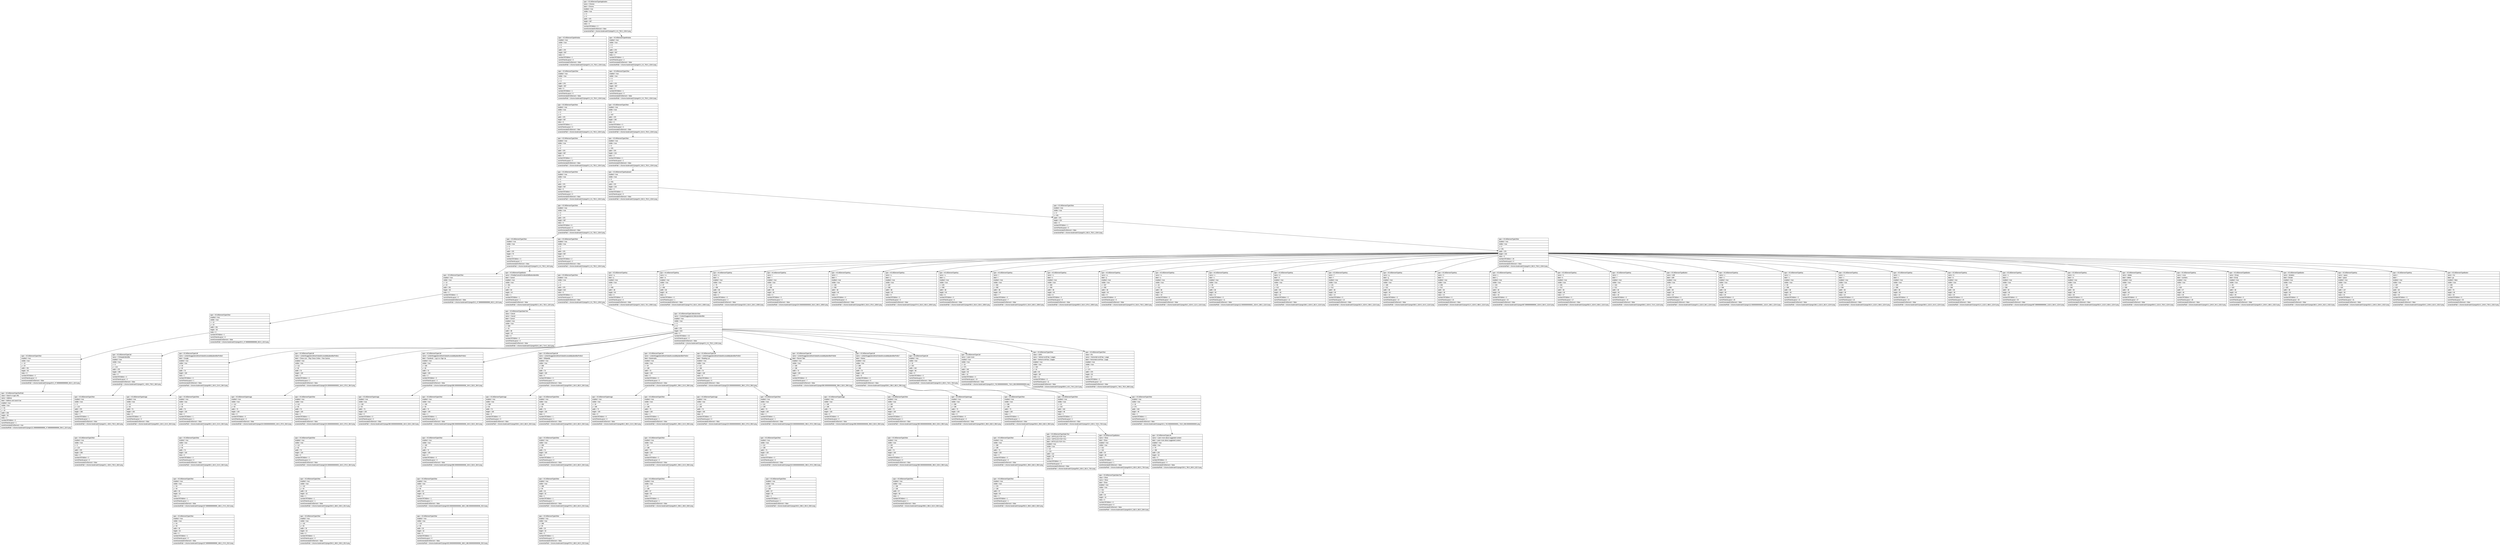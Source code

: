 digraph Layout {

	node [shape=record fontname=Arial];

	0	[label="{type = XCUIElementTypeApplication\l|name = Chrome\l|label = Chrome\l|enabled = true\l|visible = true\l|x = 0\l|y = 0\l|width = 375\l|height = 667\l|index = 0\l|numberOfChildren = 3\l|eventGeneratedOnElement = false \l|screenshotPath = chrome-bookmark/S1/pngs/0.0_0.0_750.0_1334.0.png\l}"]
	1	[label="{type = XCUIElementTypeWindow\l|enabled = true\l|visible = true\l|x = 0\l|y = 0\l|width = 375\l|height = 667\l|index = 0\l|numberOfChildren = 1\l|numInParentLayout = 0\l|eventGeneratedOnElement = false \l|screenshotPath = chrome-bookmark/S1/pngs/0.0_0.0_750.0_1334.0.png\l}"]
	2	[label="{type = XCUIElementTypeWindow\l|enabled = true\l|visible = true\l|x = 0\l|y = 0\l|width = 375\l|height = 667\l|index = 2\l|numberOfChildren = 1\l|numInParentLayout = 2\l|eventGeneratedOnElement = false \l|screenshotPath = chrome-bookmark/S1/pngs/0.0_0.0_750.0_1334.0.png\l}"]
	3	[label="{type = XCUIElementTypeOther\l|enabled = true\l|visible = true\l|x = 0\l|y = 0\l|width = 375\l|height = 667\l|index = 0\l|numberOfChildren = 1\l|numInParentLayout = 0\l|eventGeneratedOnElement = false \l|screenshotPath = chrome-bookmark/S1/pngs/0.0_0.0_750.0_1334.0.png\l}"]
	4	[label="{type = XCUIElementTypeOther\l|enabled = true\l|visible = true\l|x = 0\l|y = 0\l|width = 375\l|height = 667\l|index = 0\l|numberOfChildren = 1\l|numInParentLayout = 0\l|eventGeneratedOnElement = false \l|screenshotPath = chrome-bookmark/S1/pngs/0.0_0.0_750.0_1334.0.png\l}"]
	5	[label="{type = XCUIElementTypeOther\l|enabled = true\l|visible = true\l|x = 0\l|y = 0\l|width = 375\l|height = 667\l|index = 0\l|numberOfChildren = 1\l|numInParentLayout = 0\l|eventGeneratedOnElement = false \l|screenshotPath = chrome-bookmark/S1/pngs/0.0_0.0_750.0_1334.0.png\l}"]
	6	[label="{type = XCUIElementTypeOther\l|enabled = true\l|visible = true\l|x = 0\l|y = 407\l|width = 375\l|height = 260\l|index = 0\l|numberOfChildren = 3\l|numInParentLayout = 0\l|eventGeneratedOnElement = false \l|screenshotPath = chrome-bookmark/S1/pngs/0.0_814.0_750.0_1334.0.png\l}"]
	7	[label="{type = XCUIElementTypeOther\l|enabled = true\l|visible = true\l|x = 0\l|y = 0\l|width = 375\l|height = 667\l|index = 0\l|numberOfChildren = 1\l|numInParentLayout = 0\l|eventGeneratedOnElement = false \l|screenshotPath = chrome-bookmark/S1/pngs/0.0_0.0_750.0_1334.0.png\l}"]
	8	[label="{type = XCUIElementTypeOther\l|enabled = true\l|visible = true\l|x = 0\l|y = 451\l|width = 375\l|height = 216\l|index = 2\l|numberOfChildren = 1\l|numInParentLayout = 2\l|eventGeneratedOnElement = false \l|screenshotPath = chrome-bookmark/S1/pngs/0.0_902.0_750.0_1334.0.png\l}"]
	9	[label="{type = XCUIElementTypeOther\l|enabled = true\l|visible = true\l|x = 0\l|y = 0\l|width = 375\l|height = 667\l|index = 0\l|numberOfChildren = 1\l|numInParentLayout = 0\l|eventGeneratedOnElement = false \l|screenshotPath = chrome-bookmark/S1/pngs/0.0_0.0_750.0_1334.0.png\l}"]
	10	[label="{type = XCUIElementTypeKeyboard\l|enabled = true\l|visible = true\l|x = 0\l|y = 451\l|width = 375\l|height = 216\l|index = 0\l|numberOfChildren = 1\l|numInParentLayout = 0\l|eventGeneratedOnElement = false \l|screenshotPath = chrome-bookmark/S1/pngs/0.0_902.0_750.0_1334.0.png\l}"]
	11	[label="{type = XCUIElementTypeOther\l|enabled = true\l|visible = true\l|x = 0\l|y = 0\l|width = 375\l|height = 667\l|index = 0\l|numberOfChildren = 6\l|numInParentLayout = 0\l|eventGeneratedOnElement = false \l|screenshotPath = chrome-bookmark/S1/pngs/0.0_0.0_750.0_1334.0.png\l}"]
	12	[label="{type = XCUIElementTypeOther\l|enabled = true\l|visible = true\l|x = 0\l|y = 451\l|width = 375\l|height = 216\l|index = 0\l|numberOfChildren = 1\l|numInParentLayout = 0\l|eventGeneratedOnElement = false \l|screenshotPath = chrome-bookmark/S1/pngs/0.0_902.0_750.0_1334.0.png\l}"]
	13	[label="{type = XCUIElementTypeOther\l|enabled = true\l|visible = true\l|x = 0\l|y = 0\l|width = 375\l|height = 70\l|index = 1\l|numberOfChildren = 3\l|numInParentLayout = 1\l|eventGeneratedOnElement = false \l|screenshotPath = chrome-bookmark/S1/pngs/0.0_0.0_750.0_140.0.png\l}"]
	14	[label="{type = XCUIElementTypeOther\l|enabled = true\l|visible = true\l|x = 0\l|y = 0\l|width = 375\l|height = 667\l|index = 2\l|numberOfChildren = 2\l|numInParentLayout = 2\l|eventGeneratedOnElement = false \l|screenshotPath = chrome-bookmark/S1/pngs/0.0_0.0_750.0_1334.0.png\l}"]
	15	[label="{type = XCUIElementTypeOther\l|enabled = true\l|visible = true\l|x = 0\l|y = 451\l|width = 375\l|height = 216\l|index = 0\l|numberOfChildren = 34\l|numInParentLayout = 0\l|eventGeneratedOnElement = false \l|screenshotPath = chrome-bookmark/S1/pngs/0.0_902.0_750.0_1334.0.png\l}"]
	16	[label="{type = XCUIElementTypeOther\l|enabled = true\l|visible = true\l|x = 10\l|y = 24\l|width = 291\l|height = 36\l|index = 0\l|numberOfChildren = 1\l|numInParentLayout = 0\l|eventGeneratedOnElement = false \l|screenshotPath = chrome-bookmark/S1/pngs/20.0_47.99999999999999_602.0_120.0.png\l}"]
	17	[label="{type = XCUIElementTypeButton\l|name = kToolbarCancelOmniboxEditButtonIdentifier\l|label = Cancel\l|enabled = true\l|visible = true\l|x = 301\l|y = 20\l|width = 64\l|height = 44\l|index = 1\l|numberOfChildren = 1\l|numInParentLayout = 1\l|eventGeneratedOnElement = false \l|screenshotPath = chrome-bookmark/S1/pngs/602.0_40.0_730.0_128.0.png\l}"]
	18	[label="{type = XCUIElementTypeOther\l|enabled = true\l|visible = true\l|x = 0\l|y = 0\l|width = 375\l|height = 623\l|index = 0\l|numberOfChildren = 1\l|numInParentLayout = 0\l|eventGeneratedOnElement = false \l|screenshotPath = chrome-bookmark/S1/pngs/0.0_0.0_750.0_1246.0.png\l}"]
	19	[label="{type = XCUIElementTypeKey\l|name = q\l|label = q\l|enabled = true\l|visible = true\l|x = 0\l|y = 458\l|width = 38\l|height = 46\l|index = 0\l|numberOfChildren = 0\l|numInParentLayout = 0\l|eventGeneratedOnElement = false \l|screenshotPath = chrome-bookmark/S1/pngs/0.0_916.0_76.0_1008.0.png\l}"]
	20	[label="{type = XCUIElementTypeKey\l|name = w\l|label = w\l|enabled = true\l|visible = true\l|x = 37\l|y = 458\l|width = 38\l|height = 46\l|index = 1\l|numberOfChildren = 0\l|numInParentLayout = 1\l|eventGeneratedOnElement = false \l|screenshotPath = chrome-bookmark/S1/pngs/74.0_916.0_150.0_1008.0.png\l}"]
	21	[label="{type = XCUIElementTypeKey\l|name = e\l|label = e\l|enabled = true\l|visible = true\l|x = 75\l|y = 458\l|width = 38\l|height = 46\l|index = 2\l|numberOfChildren = 0\l|numInParentLayout = 2\l|eventGeneratedOnElement = false \l|screenshotPath = chrome-bookmark/S1/pngs/150.0_916.0_226.0_1008.0.png\l}"]
	22	[label="{type = XCUIElementTypeKey\l|name = r\l|label = r\l|enabled = true\l|visible = true\l|x = 112\l|y = 458\l|width = 38\l|height = 46\l|index = 3\l|numberOfChildren = 0\l|numInParentLayout = 3\l|eventGeneratedOnElement = false \l|screenshotPath = chrome-bookmark/S1/pngs/224.00000000000003_916.0_300.0_1008.0.png\l}"]
	23	[label="{type = XCUIElementTypeKey\l|name = t\l|label = t\l|enabled = true\l|visible = true\l|x = 150\l|y = 458\l|width = 38\l|height = 46\l|index = 4\l|numberOfChildren = 0\l|numInParentLayout = 4\l|eventGeneratedOnElement = false \l|screenshotPath = chrome-bookmark/S1/pngs/300.0_916.0_376.0_1008.0.png\l}"]
	24	[label="{type = XCUIElementTypeKey\l|name = y\l|label = y\l|enabled = true\l|visible = true\l|x = 187\l|y = 458\l|width = 38\l|height = 46\l|index = 5\l|numberOfChildren = 0\l|numInParentLayout = 5\l|eventGeneratedOnElement = false \l|screenshotPath = chrome-bookmark/S1/pngs/374.0_916.0_450.0_1008.0.png\l}"]
	25	[label="{type = XCUIElementTypeKey\l|name = u\l|label = u\l|enabled = true\l|visible = true\l|x = 225\l|y = 458\l|width = 38\l|height = 46\l|index = 6\l|numberOfChildren = 0\l|numInParentLayout = 6\l|eventGeneratedOnElement = false \l|screenshotPath = chrome-bookmark/S1/pngs/450.0_916.0_526.0_1008.0.png\l}"]
	26	[label="{type = XCUIElementTypeKey\l|name = i\l|label = i\l|enabled = true\l|visible = true\l|x = 262\l|y = 458\l|width = 38\l|height = 46\l|index = 7\l|numberOfChildren = 0\l|numInParentLayout = 7\l|eventGeneratedOnElement = false \l|screenshotPath = chrome-bookmark/S1/pngs/524.0_916.0_600.0_1008.0.png\l}"]
	27	[label="{type = XCUIElementTypeKey\l|name = o\l|label = o\l|enabled = true\l|visible = true\l|x = 300\l|y = 458\l|width = 38\l|height = 46\l|index = 8\l|numberOfChildren = 0\l|numInParentLayout = 8\l|eventGeneratedOnElement = false \l|screenshotPath = chrome-bookmark/S1/pngs/600.0_916.0_676.0_1008.0.png\l}"]
	28	[label="{type = XCUIElementTypeKey\l|name = p\l|label = p\l|enabled = true\l|visible = true\l|x = 337\l|y = 458\l|width = 38\l|height = 46\l|index = 9\l|numberOfChildren = 0\l|numInParentLayout = 9\l|eventGeneratedOnElement = false \l|screenshotPath = chrome-bookmark/S1/pngs/674.0_916.0_750.0_1008.0.png\l}"]
	29	[label="{type = XCUIElementTypeKey\l|name = a\l|label = a\l|enabled = true\l|visible = true\l|x = 18\l|y = 512\l|width = 38\l|height = 46\l|index = 10\l|numberOfChildren = 0\l|numInParentLayout = 10\l|eventGeneratedOnElement = false \l|screenshotPath = chrome-bookmark/S1/pngs/36.0_1024.0_112.0_1116.0.png\l}"]
	30	[label="{type = XCUIElementTypeKey\l|name = s\l|label = s\l|enabled = true\l|visible = true\l|x = 56\l|y = 512\l|width = 38\l|height = 46\l|index = 11\l|numberOfChildren = 0\l|numInParentLayout = 11\l|eventGeneratedOnElement = false \l|screenshotPath = chrome-bookmark/S1/pngs/112.00000000000001_1024.0_188.0_1116.0.png\l}"]
	31	[label="{type = XCUIElementTypeKey\l|name = d\l|label = d\l|enabled = true\l|visible = true\l|x = 93\l|y = 512\l|width = 38\l|height = 46\l|index = 12\l|numberOfChildren = 0\l|numInParentLayout = 12\l|eventGeneratedOnElement = false \l|screenshotPath = chrome-bookmark/S1/pngs/186.0_1024.0_262.0_1116.0.png\l}"]
	32	[label="{type = XCUIElementTypeKey\l|name = f\l|label = f\l|enabled = true\l|visible = true\l|x = 131\l|y = 512\l|width = 38\l|height = 46\l|index = 13\l|numberOfChildren = 0\l|numInParentLayout = 13\l|eventGeneratedOnElement = false \l|screenshotPath = chrome-bookmark/S1/pngs/262.0_1024.0_338.0_1116.0.png\l}"]
	33	[label="{type = XCUIElementTypeKey\l|name = g\l|label = g\l|enabled = true\l|visible = true\l|x = 169\l|y = 512\l|width = 38\l|height = 46\l|index = 14\l|numberOfChildren = 0\l|numInParentLayout = 14\l|eventGeneratedOnElement = false \l|screenshotPath = chrome-bookmark/S1/pngs/338.0_1024.0_414.0_1116.0.png\l}"]
	34	[label="{type = XCUIElementTypeKey\l|name = h\l|label = h\l|enabled = true\l|visible = true\l|x = 206\l|y = 512\l|width = 38\l|height = 46\l|index = 15\l|numberOfChildren = 0\l|numInParentLayout = 15\l|eventGeneratedOnElement = false \l|screenshotPath = chrome-bookmark/S1/pngs/412.0_1024.0_488.0_1116.0.png\l}"]
	35	[label="{type = XCUIElementTypeKey\l|name = j\l|label = j\l|enabled = true\l|visible = true\l|x = 244\l|y = 512\l|width = 38\l|height = 46\l|index = 16\l|numberOfChildren = 0\l|numInParentLayout = 16\l|eventGeneratedOnElement = false \l|screenshotPath = chrome-bookmark/S1/pngs/487.99999999999994_1024.0_564.0_1116.0.png\l}"]
	36	[label="{type = XCUIElementTypeKey\l|name = k\l|label = k\l|enabled = true\l|visible = true\l|x = 281\l|y = 512\l|width = 38\l|height = 46\l|index = 17\l|numberOfChildren = 0\l|numInParentLayout = 17\l|eventGeneratedOnElement = false \l|screenshotPath = chrome-bookmark/S1/pngs/562.0_1024.0_638.0_1116.0.png\l}"]
	37	[label="{type = XCUIElementTypeKey\l|name = l\l|label = l\l|enabled = true\l|visible = true\l|x = 319\l|y = 512\l|width = 38\l|height = 46\l|index = 18\l|numberOfChildren = 0\l|numInParentLayout = 18\l|eventGeneratedOnElement = false \l|screenshotPath = chrome-bookmark/S1/pngs/638.0_1024.0_714.0_1116.0.png\l}"]
	38	[label="{type = XCUIElementTypeButton\l|name = shift\l|label = shift\l|enabled = true\l|visible = true\l|x = 0\l|y = 566\l|width = 48\l|height = 46\l|index = 19\l|numberOfChildren = 0\l|numInParentLayout = 19\l|eventGeneratedOnElement = false \l|screenshotPath = chrome-bookmark/S1/pngs/0.0_1132.0_96.0_1224.0.png\l}"]
	39	[label="{type = XCUIElementTypeKey\l|name = z\l|label = z\l|enabled = true\l|visible = true\l|x = 56\l|y = 566\l|width = 38\l|height = 46\l|index = 20\l|numberOfChildren = 0\l|numInParentLayout = 20\l|eventGeneratedOnElement = false \l|screenshotPath = chrome-bookmark/S1/pngs/112.00000000000001_1132.0_188.0_1224.0.png\l}"]
	40	[label="{type = XCUIElementTypeKey\l|name = x\l|label = x\l|enabled = true\l|visible = true\l|x = 93\l|y = 566\l|width = 38\l|height = 46\l|index = 21\l|numberOfChildren = 0\l|numInParentLayout = 21\l|eventGeneratedOnElement = false \l|screenshotPath = chrome-bookmark/S1/pngs/186.0_1132.0_262.0_1224.0.png\l}"]
	41	[label="{type = XCUIElementTypeKey\l|name = c\l|label = c\l|enabled = true\l|visible = true\l|x = 131\l|y = 566\l|width = 38\l|height = 46\l|index = 22\l|numberOfChildren = 0\l|numInParentLayout = 22\l|eventGeneratedOnElement = false \l|screenshotPath = chrome-bookmark/S1/pngs/262.0_1132.0_338.0_1224.0.png\l}"]
	42	[label="{type = XCUIElementTypeKey\l|name = v\l|label = v\l|enabled = true\l|visible = true\l|x = 169\l|y = 566\l|width = 38\l|height = 46\l|index = 23\l|numberOfChildren = 0\l|numInParentLayout = 23\l|eventGeneratedOnElement = false \l|screenshotPath = chrome-bookmark/S1/pngs/338.0_1132.0_414.0_1224.0.png\l}"]
	43	[label="{type = XCUIElementTypeKey\l|name = b\l|label = b\l|enabled = true\l|visible = true\l|x = 206\l|y = 566\l|width = 38\l|height = 46\l|index = 24\l|numberOfChildren = 0\l|numInParentLayout = 24\l|eventGeneratedOnElement = false \l|screenshotPath = chrome-bookmark/S1/pngs/412.0_1132.0_488.0_1224.0.png\l}"]
	44	[label="{type = XCUIElementTypeKey\l|name = n\l|label = n\l|enabled = true\l|visible = true\l|x = 244\l|y = 566\l|width = 38\l|height = 46\l|index = 25\l|numberOfChildren = 0\l|numInParentLayout = 25\l|eventGeneratedOnElement = false \l|screenshotPath = chrome-bookmark/S1/pngs/487.99999999999994_1132.0_564.0_1224.0.png\l}"]
	45	[label="{type = XCUIElementTypeKey\l|name = m\l|label = m\l|enabled = true\l|visible = true\l|x = 281\l|y = 566\l|width = 38\l|height = 46\l|index = 26\l|numberOfChildren = 0\l|numInParentLayout = 26\l|eventGeneratedOnElement = false \l|screenshotPath = chrome-bookmark/S1/pngs/562.0_1132.0_638.0_1224.0.png\l}"]
	46	[label="{type = XCUIElementTypeKey\l|name = delete\l|label = delete\l|enabled = true\l|visible = true\l|x = 327\l|y = 566\l|width = 48\l|height = 46\l|index = 27\l|numberOfChildren = 0\l|numInParentLayout = 27\l|eventGeneratedOnElement = false \l|screenshotPath = chrome-bookmark/S1/pngs/654.0_1132.0_750.0_1224.0.png\l}"]
	47	[label="{type = XCUIElementTypeKey\l|name = more\l|label = numbers\l|enabled = true\l|visible = true\l|x = 0\l|y = 620\l|width = 47\l|height = 46\l|index = 28\l|numberOfChildren = 0\l|numInParentLayout = 28\l|eventGeneratedOnElement = false \l|screenshotPath = chrome-bookmark/S1/pngs/0.0_1240.0_94.0_1332.0.png\l}"]
	48	[label="{type = XCUIElementTypeButton\l|name = Emoji\l|label = Emoji\l|enabled = true\l|visible = true\l|x = 46\l|y = 620\l|width = 48\l|height = 46\l|index = 29\l|numberOfChildren = 0\l|numInParentLayout = 29\l|eventGeneratedOnElement = false \l|screenshotPath = chrome-bookmark/S1/pngs/92.0_1240.0_188.0_1332.0.png\l}"]
	49	[label="{type = XCUIElementTypeButton\l|name = dictation\l|label = Dictate\l|enabled = true\l|visible = true\l|x = 93\l|y = 620\l|width = 38\l|height = 46\l|index = 30\l|numberOfChildren = 0\l|numInParentLayout = 30\l|eventGeneratedOnElement = false \l|screenshotPath = chrome-bookmark/S1/pngs/186.0_1240.0_262.0_1332.0.png\l}"]
	50	[label="{type = XCUIElementTypeKey\l|name = space\l|label = space\l|enabled = true\l|visible = true\l|x = 131\l|y = 620\l|width = 137\l|height = 46\l|index = 31\l|numberOfChildren = 0\l|numInParentLayout = 31\l|eventGeneratedOnElement = false \l|screenshotPath = chrome-bookmark/S1/pngs/262.0_1240.0_536.0_1332.0.png\l}"]
	51	[label="{type = XCUIElementTypeKey\l|name = .\l|label = .\l|enabled = true\l|visible = true\l|x = 267\l|y = 620\l|width = 38\l|height = 46\l|index = 32\l|numberOfChildren = 0\l|numInParentLayout = 32\l|eventGeneratedOnElement = false \l|screenshotPath = chrome-bookmark/S1/pngs/534.0_1240.0_610.0_1332.0.png\l}"]
	52	[label="{type = XCUIElementTypeButton\l|name = Go\l|label = go\l|enabled = false\l|visible = true\l|x = 305\l|y = 620\l|width = 70\l|height = 46\l|index = 33\l|numberOfChildren = 0\l|numInParentLayout = 33\l|eventGeneratedOnElement = false \l|screenshotPath = chrome-bookmark/S1/pngs/610.0_1240.0_750.0_1332.0.png\l}"]
	53	[label="{type = XCUIElementTypeOther\l|enabled = true\l|visible = true\l|x = 10\l|y = 24\l|width = 291\l|height = 36\l|index = 0\l|numberOfChildren = 1\l|numInParentLayout = 0\l|eventGeneratedOnElement = false \l|screenshotPath = chrome-bookmark/S1/pngs/20.0_47.99999999999999_602.0_120.0.png\l}"]
	54	[label="{type = XCUIElementTypeStaticText\l|value = Cancel\l|name = Cancel\l|label = Cancel\l|enabled = true\l|visible = true\l|x = 309\l|y = 33\l|width = 48\l|height = 18\l|index = 0\l|numberOfChildren = 0\l|numInParentLayout = 0\l|eventGeneratedOnElement = false \l|screenshotPath = chrome-bookmark/S1/pngs/618.0_66.0_714.0_102.0.png\l}"]
	55	[label="{type = XCUIElementTypeCollectionView\l|name = ContentSuggestionsCollectionIdentifier\l|enabled = true\l|visible = true\l|x = 0\l|y = 0\l|width = 375\l|height = 623\l|index = 0\l|numberOfChildren = 13\l|numInParentLayout = 0\l|eventGeneratedOnElement = false \l|screenshotPath = chrome-bookmark/S1/pngs/0.0_0.0_750.0_1246.0.png\l}"]
	56	[label="{type = XCUIElementTypeOther\l|enabled = true\l|visible = true\l|x = 10\l|y = 24\l|width = 291\l|height = 36\l|index = 0\l|numberOfChildren = 2\l|numInParentLayout = 0\l|eventGeneratedOnElement = false \l|screenshotPath = chrome-bookmark/S1/pngs/20.0_47.99999999999999_602.0_120.0.png\l}"]
	57	[label="{type = XCUIElementTypeCell\l|name = CSHeaderIdentifier\l|enabled = true\l|visible = true\l|x = 0\l|y = -214\l|width = 375\l|height = 298\l|index = 0\l|numberOfChildren = 3\l|numInParentLayout = 0\l|eventGeneratedOnElement = false \l|screenshotPath = chrome-bookmark/S1/pngs/0.0_-428.0_750.0_168.0.png\l}"]
	58	[label="{type = XCUIElementTypeCell\l|name = contentSuggestionsMostVisitedAccessibilityIdentifierPrefix0\l|label = Google\l|enabled = true\l|visible = true\l|x = 34\l|y = 82\l|width = 73\l|height = 100\l|index = 1\l|numberOfChildren = 3\l|numInParentLayout = 1\l|eventGeneratedOnElement = false \l|screenshotPath = chrome-bookmark/S1/pngs/68.0_164.0_214.0_364.0.png\l}"]
	59	[label="{type = XCUIElementTypeCell\l|name = contentSuggestionsMostVisitedAccessibilityIdentifierPrefix1\l|label = Chess.com - Play Chess Online - Free Games\l|enabled = true\l|visible = true\l|x = 112\l|y = 82\l|width = 73\l|height = 100\l|index = 2\l|numberOfChildren = 3\l|numInParentLayout = 2\l|eventGeneratedOnElement = false \l|screenshotPath = chrome-bookmark/S1/pngs/224.00000000000003_164.0_370.0_364.0.png\l}"]
	60	[label="{type = XCUIElementTypeCell\l|name = contentSuggestionsMostVisitedAccessibilityIdentifierPrefix2\l|label = Facebook - Log In or Sign Up\l|enabled = true\l|visible = true\l|x = 190\l|y = 82\l|width = 73\l|height = 100\l|index = 3\l|numberOfChildren = 3\l|numInParentLayout = 3\l|eventGeneratedOnElement = false \l|screenshotPath = chrome-bookmark/S1/pngs/380.00000000000006_164.0_526.0_364.0.png\l}"]
	61	[label="{type = XCUIElementTypeCell\l|name = contentSuggestionsMostVisitedAccessibilityIdentifierPrefix3\l|label = Wikipedia\l|enabled = true\l|visible = true\l|x = 268\l|y = 82\l|width = 73\l|height = 100\l|index = 4\l|numberOfChildren = 3\l|numInParentLayout = 4\l|eventGeneratedOnElement = false \l|screenshotPath = chrome-bookmark/S1/pngs/536.0_164.0_682.0_364.0.png\l}"]
	62	[label="{type = XCUIElementTypeCell\l|name = contentSuggestionsMostVisitedAccessibilityIdentifierPrefix4\l|label = Bookmarks\l|enabled = true\l|visible = true\l|x = 34\l|y = 198\l|width = 73\l|height = 100\l|index = 5\l|numberOfChildren = 3\l|numInParentLayout = 5\l|eventGeneratedOnElement = false \l|screenshotPath = chrome-bookmark/S1/pngs/68.0_396.0_214.0_596.0.png\l}"]
	63	[label="{type = XCUIElementTypeCell\l|name = contentSuggestionsMostVisitedAccessibilityIdentifierPrefix5\l|label = Reading List\l|enabled = true\l|visible = true\l|x = 112\l|y = 198\l|width = 73\l|height = 100\l|index = 6\l|numberOfChildren = 3\l|numInParentLayout = 6\l|eventGeneratedOnElement = false \l|screenshotPath = chrome-bookmark/S1/pngs/224.00000000000003_396.0_370.0_596.0.png\l}"]
	64	[label="{type = XCUIElementTypeCell\l|name = contentSuggestionsMostVisitedAccessibilityIdentifierPrefix6\l|label = Recent Tabs\l|enabled = true\l|visible = true\l|x = 190\l|y = 198\l|width = 73\l|height = 100\l|index = 7\l|numberOfChildren = 3\l|numInParentLayout = 7\l|eventGeneratedOnElement = false \l|screenshotPath = chrome-bookmark/S1/pngs/380.00000000000006_396.0_526.0_596.0.png\l}"]
	65	[label="{type = XCUIElementTypeCell\l|name = contentSuggestionsMostVisitedAccessibilityIdentifierPrefix7\l|label = History\l|enabled = true\l|visible = true\l|x = 268\l|y = 198\l|width = 73\l|height = 100\l|index = 8\l|numberOfChildren = 3\l|numInParentLayout = 8\l|eventGeneratedOnElement = false \l|screenshotPath = chrome-bookmark/S1/pngs/536.0_396.0_682.0_596.0.png\l}"]
	66	[label="{type = XCUIElementTypeCell\l|enabled = true\l|visible = true\l|x = 16\l|y = 315\l|width = 343\l|height = 48\l|index = 9\l|numberOfChildren = 3\l|numInParentLayout = 9\l|eventGeneratedOnElement = false \l|screenshotPath = chrome-bookmark/S1/pngs/32.0_630.0_718.0_726.0.png\l}"]
	67	[label="{type = XCUIElementTypeCell\l|name = Learn more\l|enabled = true\l|visible = true\l|x = 16\l|y = 371\l|width = 343\l|height = 48\l|index = 10\l|numberOfChildren = 3\l|numInParentLayout = 10\l|eventGeneratedOnElement = false \l|screenshotPath = chrome-bookmark/S1/pngs/32.0_742.0000000000001_718.0_838.0000000000001.png\l}"]
	68	[label="{type = XCUIElementTypeOther\l|value = 100%\l|name = Vertical scroll bar, 2 pages\l|label = Vertical scroll bar, 2 pages\l|enabled = true\l|visible = true\l|x = 342\l|y = 20\l|width = 30\l|height = 387\l|index = 11\l|numberOfChildren = 0\l|numInParentLayout = 11\l|eventGeneratedOnElement = false \l|screenshotPath = chrome-bookmark/S1/pngs/684.0_40.0_744.0_814.0.png\l}"]
	69	[label="{type = XCUIElementTypeOther\l|value = 0%\l|name = Horizontal scroll bar, 1 page\l|label = Horizontal scroll bar, 1 page\l|enabled = true\l|visible = true\l|x = 0\l|y = 374\l|width = 375\l|height = 30\l|index = 12\l|numberOfChildren = 0\l|numInParentLayout = 12\l|eventGeneratedOnElement = false \l|screenshotPath = chrome-bookmark/S1/pngs/0.0_748.0_750.0_808.0.png\l}"]
	70	[label="{type = XCUIElementTypeTextField\l|value = Search or type URL\l|name = Address\l|label = Address and search bar\l|enabled = true\l|visible = true\l|x = 61\l|y = 24\l|width = 236\l|height = 36\l|index = 1\l|numberOfChildren = 0\l|numInParentLayout = 1\l|eventGeneratedOnElement = true \l|screenshotPath = chrome-bookmark/S1/pngs/121.99999999999999_47.99999999999999_594.0_120.0.png\l}"]
	71	[label="{type = XCUIElementTypeOther\l|enabled = true\l|visible = true\l|x = 0\l|y = -214\l|width = 375\l|height = 298\l|index = 1\l|numberOfChildren = 1\l|numInParentLayout = 1\l|eventGeneratedOnElement = false \l|screenshotPath = chrome-bookmark/S1/pngs/0.0_-428.0_750.0_168.0.png\l}"]
	72	[label="{type = XCUIElementTypeImage\l|enabled = true\l|visible = true\l|x = 34\l|y = 82\l|width = 73\l|height = 100\l|index = 0\l|numberOfChildren = 0\l|numInParentLayout = 0\l|eventGeneratedOnElement = false \l|screenshotPath = chrome-bookmark/S1/pngs/68.0_164.0_214.0_364.0.png\l}"]
	73	[label="{type = XCUIElementTypeOther\l|enabled = true\l|visible = true\l|x = 34\l|y = 82\l|width = 73\l|height = 100\l|index = 1\l|numberOfChildren = 1\l|numInParentLayout = 1\l|eventGeneratedOnElement = false \l|screenshotPath = chrome-bookmark/S1/pngs/68.0_164.0_214.0_364.0.png\l}"]
	74	[label="{type = XCUIElementTypeImage\l|enabled = true\l|visible = true\l|x = 112\l|y = 82\l|width = 73\l|height = 100\l|index = 0\l|numberOfChildren = 0\l|numInParentLayout = 0\l|eventGeneratedOnElement = false \l|screenshotPath = chrome-bookmark/S1/pngs/224.00000000000003_164.0_370.0_364.0.png\l}"]
	75	[label="{type = XCUIElementTypeOther\l|enabled = true\l|visible = true\l|x = 112\l|y = 82\l|width = 73\l|height = 100\l|index = 1\l|numberOfChildren = 1\l|numInParentLayout = 1\l|eventGeneratedOnElement = false \l|screenshotPath = chrome-bookmark/S1/pngs/224.00000000000003_164.0_370.0_364.0.png\l}"]
	76	[label="{type = XCUIElementTypeImage\l|enabled = true\l|visible = true\l|x = 190\l|y = 82\l|width = 73\l|height = 100\l|index = 0\l|numberOfChildren = 0\l|numInParentLayout = 0\l|eventGeneratedOnElement = false \l|screenshotPath = chrome-bookmark/S1/pngs/380.00000000000006_164.0_526.0_364.0.png\l}"]
	77	[label="{type = XCUIElementTypeOther\l|enabled = true\l|visible = true\l|x = 190\l|y = 82\l|width = 73\l|height = 100\l|index = 1\l|numberOfChildren = 1\l|numInParentLayout = 1\l|eventGeneratedOnElement = false \l|screenshotPath = chrome-bookmark/S1/pngs/380.00000000000006_164.0_526.0_364.0.png\l}"]
	78	[label="{type = XCUIElementTypeImage\l|enabled = true\l|visible = true\l|x = 268\l|y = 82\l|width = 73\l|height = 100\l|index = 0\l|numberOfChildren = 0\l|numInParentLayout = 0\l|eventGeneratedOnElement = false \l|screenshotPath = chrome-bookmark/S1/pngs/536.0_164.0_682.0_364.0.png\l}"]
	79	[label="{type = XCUIElementTypeOther\l|enabled = true\l|visible = true\l|x = 268\l|y = 82\l|width = 73\l|height = 100\l|index = 1\l|numberOfChildren = 1\l|numInParentLayout = 1\l|eventGeneratedOnElement = false \l|screenshotPath = chrome-bookmark/S1/pngs/536.0_164.0_682.0_364.0.png\l}"]
	80	[label="{type = XCUIElementTypeImage\l|enabled = true\l|visible = true\l|x = 34\l|y = 198\l|width = 73\l|height = 100\l|index = 0\l|numberOfChildren = 0\l|numInParentLayout = 0\l|eventGeneratedOnElement = false \l|screenshotPath = chrome-bookmark/S1/pngs/68.0_396.0_214.0_596.0.png\l}"]
	81	[label="{type = XCUIElementTypeOther\l|enabled = true\l|visible = true\l|x = 34\l|y = 198\l|width = 73\l|height = 100\l|index = 1\l|numberOfChildren = 1\l|numInParentLayout = 1\l|eventGeneratedOnElement = false \l|screenshotPath = chrome-bookmark/S1/pngs/68.0_396.0_214.0_596.0.png\l}"]
	82	[label="{type = XCUIElementTypeImage\l|enabled = true\l|visible = true\l|x = 112\l|y = 198\l|width = 73\l|height = 100\l|index = 0\l|numberOfChildren = 0\l|numInParentLayout = 0\l|eventGeneratedOnElement = false \l|screenshotPath = chrome-bookmark/S1/pngs/224.00000000000003_396.0_370.0_596.0.png\l}"]
	83	[label="{type = XCUIElementTypeOther\l|enabled = true\l|visible = true\l|x = 112\l|y = 198\l|width = 73\l|height = 100\l|index = 1\l|numberOfChildren = 1\l|numInParentLayout = 1\l|eventGeneratedOnElement = false \l|screenshotPath = chrome-bookmark/S1/pngs/224.00000000000003_396.0_370.0_596.0.png\l}"]
	84	[label="{type = XCUIElementTypeImage\l|enabled = true\l|visible = true\l|x = 190\l|y = 198\l|width = 73\l|height = 100\l|index = 0\l|numberOfChildren = 0\l|numInParentLayout = 0\l|eventGeneratedOnElement = false \l|screenshotPath = chrome-bookmark/S1/pngs/380.00000000000006_396.0_526.0_596.0.png\l}"]
	85	[label="{type = XCUIElementTypeOther\l|enabled = true\l|visible = true\l|x = 190\l|y = 198\l|width = 73\l|height = 100\l|index = 1\l|numberOfChildren = 1\l|numInParentLayout = 1\l|eventGeneratedOnElement = false \l|screenshotPath = chrome-bookmark/S1/pngs/380.00000000000006_396.0_526.0_596.0.png\l}"]
	86	[label="{type = XCUIElementTypeImage\l|enabled = true\l|visible = true\l|x = 268\l|y = 198\l|width = 73\l|height = 100\l|index = 0\l|numberOfChildren = 0\l|numInParentLayout = 0\l|eventGeneratedOnElement = false \l|screenshotPath = chrome-bookmark/S1/pngs/536.0_396.0_682.0_596.0.png\l}"]
	87	[label="{type = XCUIElementTypeOther\l|enabled = true\l|visible = true\l|x = 268\l|y = 198\l|width = 73\l|height = 100\l|index = 1\l|numberOfChildren = 1\l|numInParentLayout = 1\l|eventGeneratedOnElement = false \l|screenshotPath = chrome-bookmark/S1/pngs/536.0_396.0_682.0_596.0.png\l}"]
	88	[label="{type = XCUIElementTypeOther\l|enabled = true\l|visible = true\l|x = 16\l|y = 315\l|width = 343\l|height = 48\l|index = 1\l|numberOfChildren = 2\l|numInParentLayout = 1\l|eventGeneratedOnElement = false \l|screenshotPath = chrome-bookmark/S1/pngs/32.0_630.0_718.0_726.0.png\l}"]
	89	[label="{type = XCUIElementTypeOther\l|enabled = true\l|visible = true\l|x = 16\l|y = 371\l|width = 343\l|height = 48\l|index = 1\l|numberOfChildren = 1\l|numInParentLayout = 1\l|eventGeneratedOnElement = false \l|screenshotPath = chrome-bookmark/S1/pngs/32.0_742.0000000000001_718.0_838.0000000000001.png\l}"]
	90	[label="{type = XCUIElementTypeOther\l|enabled = true\l|visible = true\l|x = 0\l|y = -214\l|width = 375\l|height = 298\l|index = 0\l|numberOfChildren = 3\l|numInParentLayout = 0\l|eventGeneratedOnElement = false \l|screenshotPath = chrome-bookmark/S1/pngs/0.0_-428.0_750.0_168.0.png\l}"]
	91	[label="{type = XCUIElementTypeOther\l|enabled = true\l|visible = true\l|x = 34\l|y = 82\l|width = 73\l|height = 100\l|index = 0\l|numberOfChildren = 3\l|numInParentLayout = 0\l|eventGeneratedOnElement = false \l|screenshotPath = chrome-bookmark/S1/pngs/68.0_164.0_214.0_364.0.png\l}"]
	92	[label="{type = XCUIElementTypeOther\l|enabled = true\l|visible = true\l|x = 112\l|y = 82\l|width = 73\l|height = 100\l|index = 0\l|numberOfChildren = 3\l|numInParentLayout = 0\l|eventGeneratedOnElement = false \l|screenshotPath = chrome-bookmark/S1/pngs/224.00000000000003_164.0_370.0_364.0.png\l}"]
	93	[label="{type = XCUIElementTypeOther\l|enabled = true\l|visible = true\l|x = 190\l|y = 82\l|width = 73\l|height = 100\l|index = 0\l|numberOfChildren = 3\l|numInParentLayout = 0\l|eventGeneratedOnElement = false \l|screenshotPath = chrome-bookmark/S1/pngs/380.00000000000006_164.0_526.0_364.0.png\l}"]
	94	[label="{type = XCUIElementTypeOther\l|enabled = true\l|visible = true\l|x = 268\l|y = 82\l|width = 73\l|height = 100\l|index = 0\l|numberOfChildren = 3\l|numInParentLayout = 0\l|eventGeneratedOnElement = false \l|screenshotPath = chrome-bookmark/S1/pngs/536.0_164.0_682.0_364.0.png\l}"]
	95	[label="{type = XCUIElementTypeOther\l|enabled = true\l|visible = true\l|x = 34\l|y = 198\l|width = 73\l|height = 100\l|index = 0\l|numberOfChildren = 3\l|numInParentLayout = 0\l|eventGeneratedOnElement = false \l|screenshotPath = chrome-bookmark/S1/pngs/68.0_396.0_214.0_596.0.png\l}"]
	96	[label="{type = XCUIElementTypeOther\l|enabled = true\l|visible = true\l|x = 112\l|y = 198\l|width = 73\l|height = 100\l|index = 0\l|numberOfChildren = 3\l|numInParentLayout = 0\l|eventGeneratedOnElement = false \l|screenshotPath = chrome-bookmark/S1/pngs/224.00000000000003_396.0_370.0_596.0.png\l}"]
	97	[label="{type = XCUIElementTypeOther\l|enabled = true\l|visible = true\l|x = 190\l|y = 198\l|width = 73\l|height = 100\l|index = 0\l|numberOfChildren = 3\l|numInParentLayout = 0\l|eventGeneratedOnElement = false \l|screenshotPath = chrome-bookmark/S1/pngs/380.00000000000006_396.0_526.0_596.0.png\l}"]
	98	[label="{type = XCUIElementTypeOther\l|enabled = true\l|visible = true\l|x = 268\l|y = 198\l|width = 73\l|height = 100\l|index = 0\l|numberOfChildren = 3\l|numInParentLayout = 0\l|eventGeneratedOnElement = false \l|screenshotPath = chrome-bookmark/S1/pngs/536.0_396.0_682.0_596.0.png\l}"]
	99	[label="{type = XCUIElementTypeStaticText\l|value = ARTICLES FOR YOU\l|name = ARTICLES FOR YOU\l|label = ARTICLES FOR YOU\l|enabled = true\l|visible = true\l|x = 29\l|y = 315\l|width = 122\l|height = 48\l|index = 0\l|numberOfChildren = 0\l|numInParentLayout = 0\l|eventGeneratedOnElement = false \l|screenshotPath = chrome-bookmark/S1/pngs/58.0_630.0_302.0_726.0.png\l}"]
	100	[label="{type = XCUIElementTypeButton\l|name = Show\l|label = Show\l|enabled = true\l|visible = true\l|x = 312\l|y = 315\l|width = 34\l|height = 48\l|index = 1\l|numberOfChildren = 1\l|numInParentLayout = 1\l|eventGeneratedOnElement = false \l|screenshotPath = chrome-bookmark/S1/pngs/624.0_630.0_692.0_726.0.png\l}"]
	101	[label="{type = XCUIElementTypeLink\l|name = Learn more about suggested content\l|label = Learn more about suggested content\l|enabled = true\l|visible = true\l|x = 75\l|y = 395\l|width = 225\l|height = 16\l|index = 0\l|numberOfChildren = 0\l|numInParentLayout = 0\l|eventGeneratedOnElement = false \l|screenshotPath = chrome-bookmark/S1/pngs/150.0_790.0_600.0_822.0.png\l}"]
	102	[label="{type = XCUIElementTypeOther\l|enabled = true\l|visible = true\l|x = 54\l|y = 94\l|width = 33\l|height = 32\l|index = 1\l|numberOfChildren = 1\l|numInParentLayout = 1\l|eventGeneratedOnElement = false \l|screenshotPath = chrome-bookmark/S1/pngs/107.99999999999999_188.0_174.0_252.0.png\l}"]
	103	[label="{type = XCUIElementTypeOther\l|enabled = true\l|visible = true\l|x = 132\l|y = 94\l|width = 33\l|height = 32\l|index = 1\l|numberOfChildren = 1\l|numInParentLayout = 1\l|eventGeneratedOnElement = false \l|screenshotPath = chrome-bookmark/S1/pngs/264.0_188.0_330.0_252.0.png\l}"]
	104	[label="{type = XCUIElementTypeOther\l|enabled = true\l|visible = true\l|x = 210\l|y = 94\l|width = 33\l|height = 32\l|index = 1\l|numberOfChildren = 1\l|numInParentLayout = 1\l|eventGeneratedOnElement = false \l|screenshotPath = chrome-bookmark/S1/pngs/420.00000000000006_188.0_486.00000000000006_252.0.png\l}"]
	105	[label="{type = XCUIElementTypeOther\l|enabled = true\l|visible = true\l|x = 288\l|y = 94\l|width = 33\l|height = 32\l|index = 1\l|numberOfChildren = 1\l|numInParentLayout = 1\l|eventGeneratedOnElement = false \l|screenshotPath = chrome-bookmark/S1/pngs/576.0_188.0_642.0_252.0.png\l}"]
	106	[label="{type = XCUIElementTypeOther\l|enabled = true\l|visible = true\l|x = 42\l|y = 198\l|width = 57\l|height = 56\l|index = 1\l|numberOfChildren = 1\l|numInParentLayout = 1\l|eventGeneratedOnElement = false \l|screenshotPath = chrome-bookmark/S1/pngs/84.0_396.0_198.0_508.0.png\l}"]
	107	[label="{type = XCUIElementTypeOther\l|enabled = true\l|visible = true\l|x = 120\l|y = 198\l|width = 57\l|height = 56\l|index = 1\l|numberOfChildren = 1\l|numInParentLayout = 1\l|eventGeneratedOnElement = false \l|screenshotPath = chrome-bookmark/S1/pngs/240.0_396.0_354.0_508.0.png\l}"]
	108	[label="{type = XCUIElementTypeOther\l|enabled = true\l|visible = true\l|x = 198\l|y = 198\l|width = 57\l|height = 56\l|index = 1\l|numberOfChildren = 1\l|numInParentLayout = 1\l|eventGeneratedOnElement = false \l|screenshotPath = chrome-bookmark/S1/pngs/396.0_396.0_510.0_508.0.png\l}"]
	109	[label="{type = XCUIElementTypeOther\l|enabled = true\l|visible = true\l|x = 276\l|y = 198\l|width = 57\l|height = 56\l|index = 1\l|numberOfChildren = 1\l|numInParentLayout = 1\l|eventGeneratedOnElement = false \l|screenshotPath = chrome-bookmark/S1/pngs/552.0_396.0_666.0_508.0.png\l}"]
	110	[label="{type = XCUIElementTypeStaticText\l|value = Show\l|name = Show\l|label = Show\l|enabled = true\l|visible = true\l|x = 312\l|y = 331\l|width = 34\l|height = 16\l|index = 0\l|numberOfChildren = 0\l|numInParentLayout = 0\l|eventGeneratedOnElement = false \l|screenshotPath = chrome-bookmark/S1/pngs/624.0_662.0_692.0_694.0.png\l}"]
	111	[label="{type = XCUIElementTypeOther\l|enabled = true\l|visible = true\l|x = 54\l|y = 94\l|width = 33\l|height = 32\l|index = 0\l|numberOfChildren = 1\l|numInParentLayout = 0\l|eventGeneratedOnElement = false \l|screenshotPath = chrome-bookmark/S1/pngs/107.99999999999999_188.0_174.0_252.0.png\l}"]
	112	[label="{type = XCUIElementTypeOther\l|enabled = true\l|visible = true\l|x = 132\l|y = 94\l|width = 33\l|height = 32\l|index = 0\l|numberOfChildren = 1\l|numInParentLayout = 0\l|eventGeneratedOnElement = false \l|screenshotPath = chrome-bookmark/S1/pngs/264.0_188.0_330.0_252.0.png\l}"]
	113	[label="{type = XCUIElementTypeOther\l|enabled = true\l|visible = true\l|x = 210\l|y = 94\l|width = 33\l|height = 32\l|index = 0\l|numberOfChildren = 1\l|numInParentLayout = 0\l|eventGeneratedOnElement = false \l|screenshotPath = chrome-bookmark/S1/pngs/420.00000000000006_188.0_486.00000000000006_252.0.png\l}"]
	114	[label="{type = XCUIElementTypeOther\l|enabled = true\l|visible = true\l|x = 288\l|y = 94\l|width = 33\l|height = 32\l|index = 0\l|numberOfChildren = 1\l|numInParentLayout = 0\l|eventGeneratedOnElement = false \l|screenshotPath = chrome-bookmark/S1/pngs/576.0_188.0_642.0_252.0.png\l}"]


	0 -> 1
	0 -> 2
	1 -> 3
	2 -> 4
	3 -> 5
	4 -> 6
	5 -> 7
	6 -> 8
	7 -> 9
	8 -> 10
	9 -> 11
	10 -> 12
	11 -> 13
	11 -> 14
	12 -> 15
	13 -> 16
	13 -> 17
	14 -> 18
	15 -> 19
	15 -> 20
	15 -> 21
	15 -> 22
	15 -> 23
	15 -> 24
	15 -> 25
	15 -> 26
	15 -> 27
	15 -> 28
	15 -> 29
	15 -> 30
	15 -> 31
	15 -> 32
	15 -> 33
	15 -> 34
	15 -> 35
	15 -> 36
	15 -> 37
	15 -> 38
	15 -> 39
	15 -> 40
	15 -> 41
	15 -> 42
	15 -> 43
	15 -> 44
	15 -> 45
	15 -> 46
	15 -> 47
	15 -> 48
	15 -> 49
	15 -> 50
	15 -> 51
	15 -> 52
	16 -> 53
	17 -> 54
	18 -> 55
	53 -> 56
	55 -> 57
	55 -> 58
	55 -> 59
	55 -> 60
	55 -> 61
	55 -> 62
	55 -> 63
	55 -> 64
	55 -> 65
	55 -> 66
	55 -> 67
	55 -> 68
	55 -> 69
	56 -> 70
	57 -> 71
	58 -> 72
	58 -> 73
	59 -> 74
	59 -> 75
	60 -> 76
	60 -> 77
	61 -> 78
	61 -> 79
	62 -> 80
	62 -> 81
	63 -> 82
	63 -> 83
	64 -> 84
	64 -> 85
	65 -> 86
	65 -> 87
	66 -> 88
	67 -> 89
	71 -> 90
	73 -> 91
	75 -> 92
	77 -> 93
	79 -> 94
	81 -> 95
	83 -> 96
	85 -> 97
	87 -> 98
	88 -> 99
	88 -> 100
	89 -> 101
	91 -> 102
	92 -> 103
	93 -> 104
	94 -> 105
	95 -> 106
	96 -> 107
	97 -> 108
	98 -> 109
	100 -> 110
	102 -> 111
	103 -> 112
	104 -> 113
	105 -> 114


}